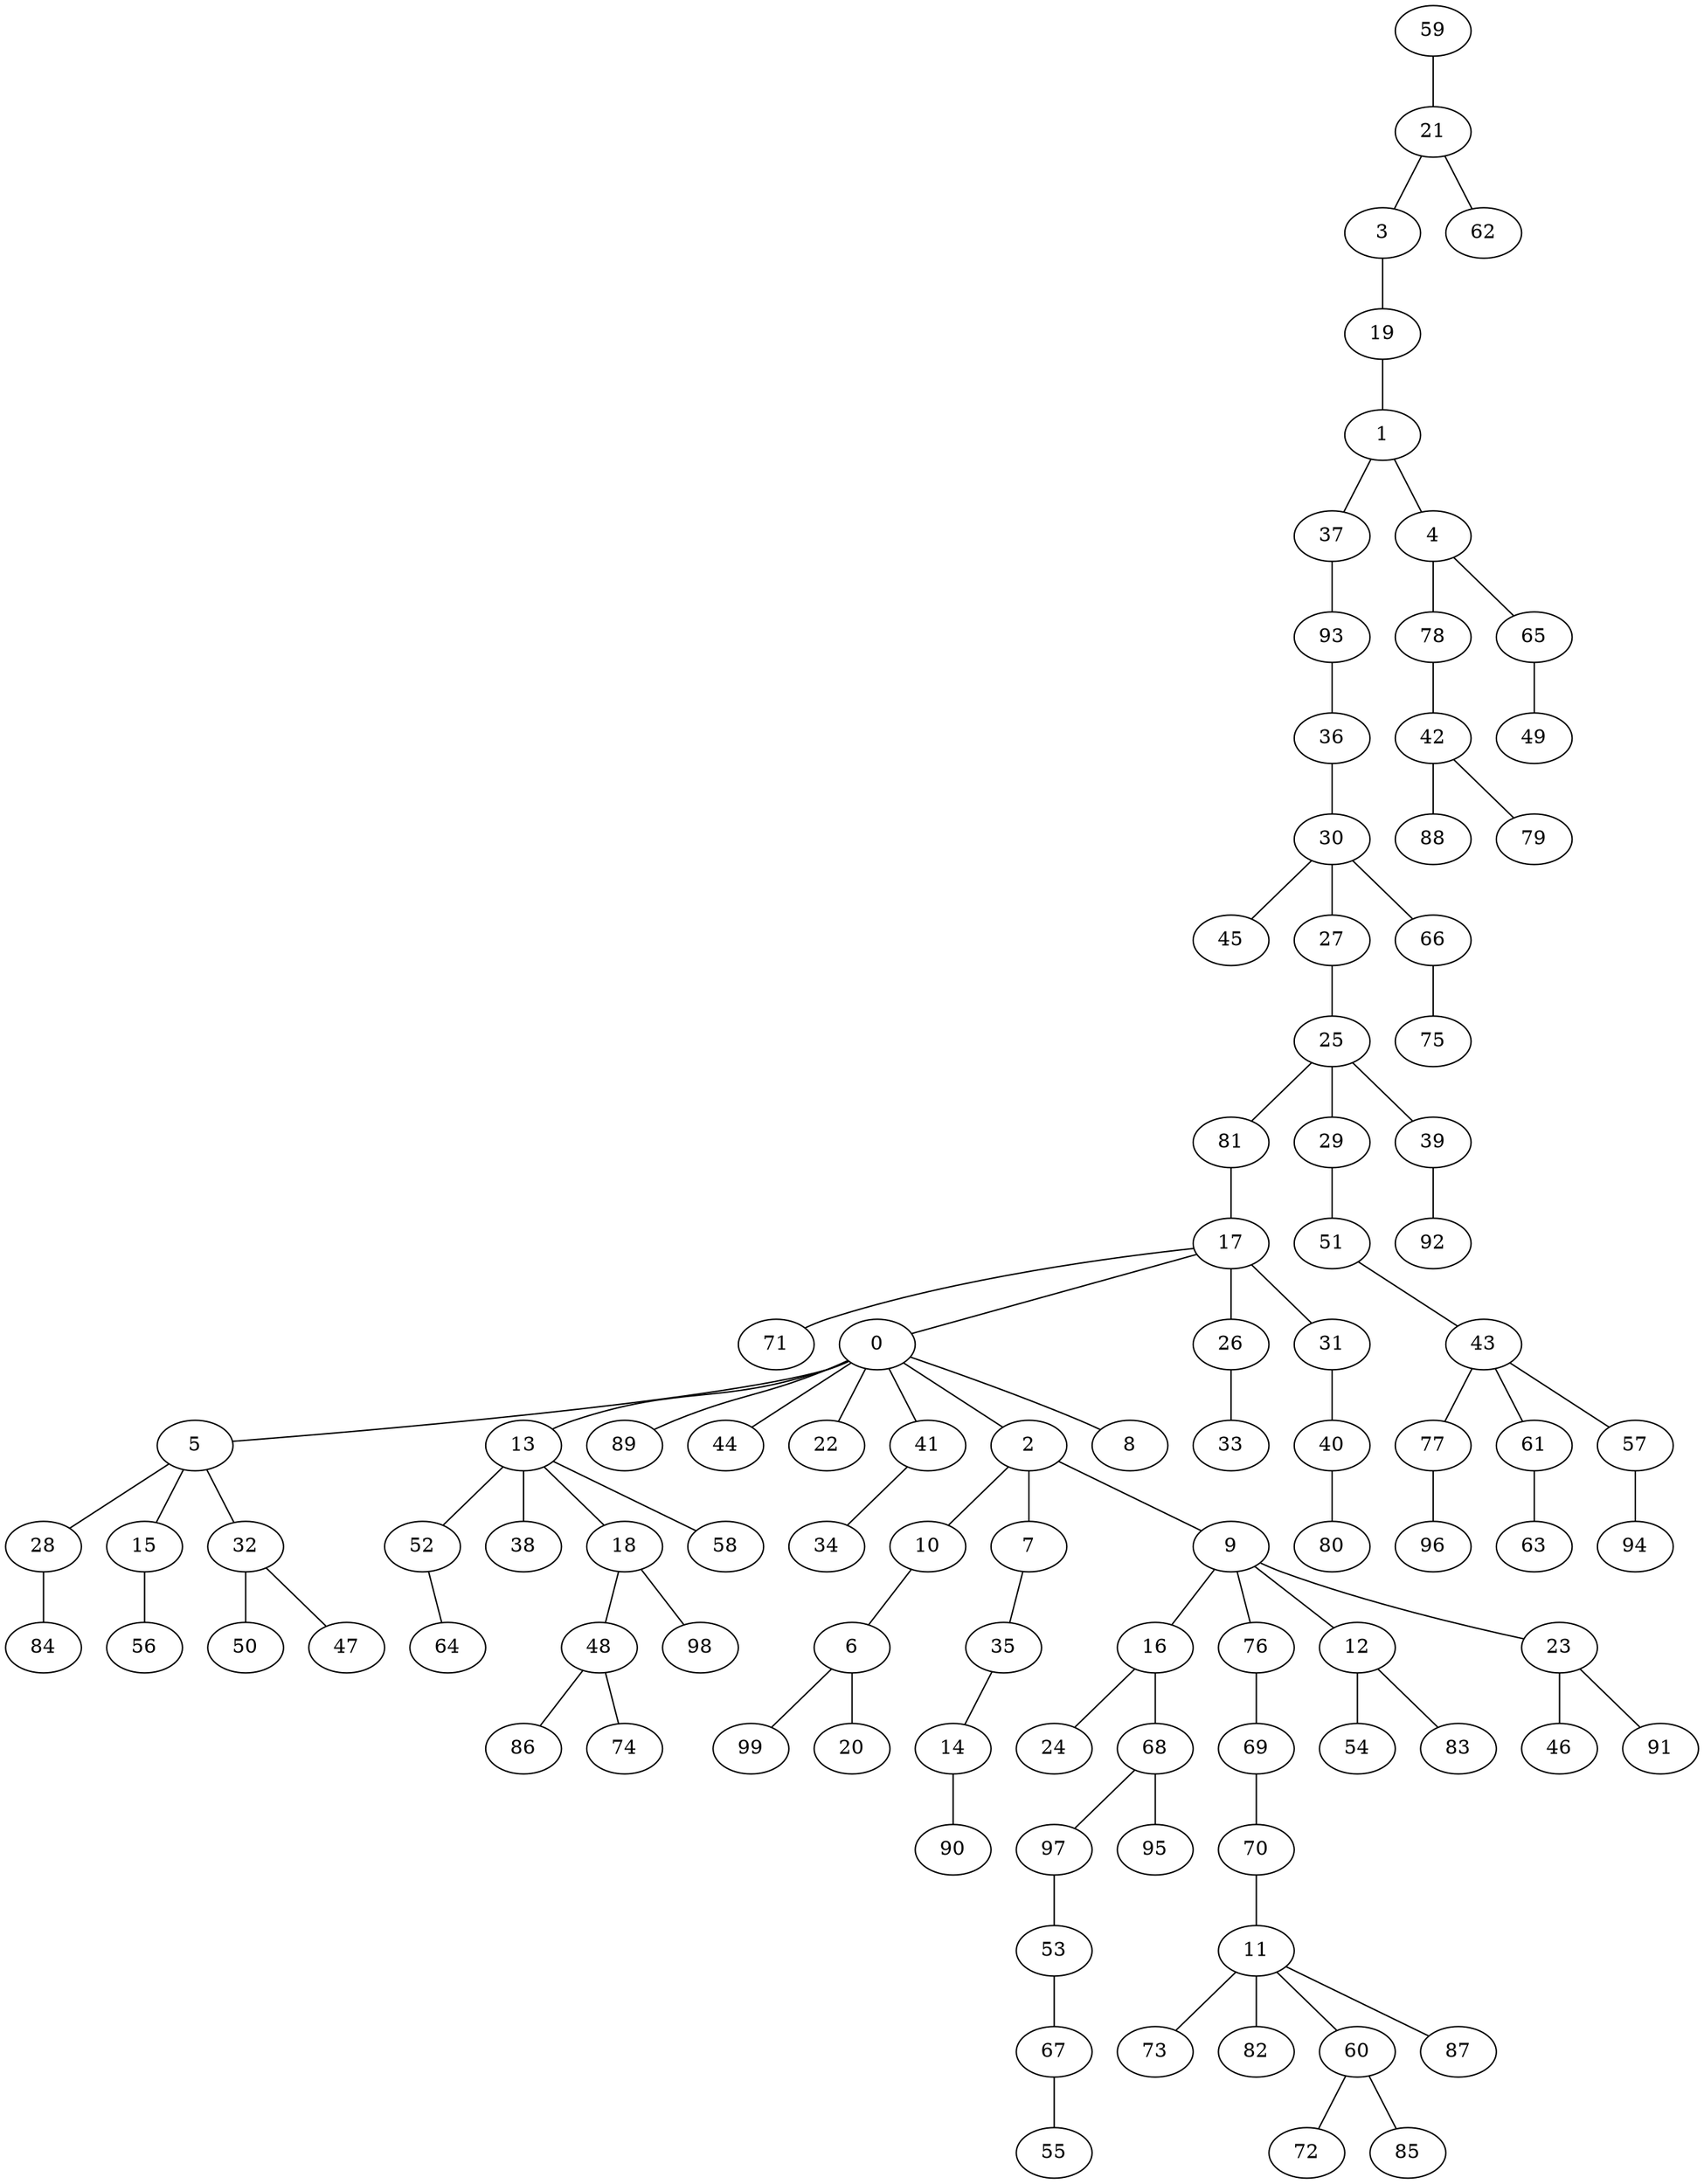 graph G {
"86";
"14";
"70";
"5";
"92";
"40";
"3";
"74";
"13";
"45";
"88";
"49";
"78";
"73";
"52";
"54";
"84";
"89";
"44";
"46";
"77";
"35";
"82";
"71";
"0";
"90";
"48";
"22";
"16";
"19";
"51";
"24";
"98";
"83";
"80";
"68";
"97";
"17";
"67";
"64";
"41";
"72";
"61";
"37";
"81";
"10";
"56";
"96";
"53";
"50";
"76";
"59";
"6";
"65";
"75";
"25";
"60";
"93";
"85";
"38";
"26";
"99";
"21";
"4";
"29";
"30";
"31";
"47";
"42";
"28";
"18";
"27";
"11";
"95";
"39";
"36";
"15";
"66";
"57";
"1";
"69";
"32";
"20";
"94";
"34";
"43";
"63";
"33";
"79";
"7";
"12";
"62";
"87";
"9";
"2";
"91";
"55";
"23";
"8";
"58";
    "48" -- "74";
    "1" -- "37";
    "36" -- "30";
    "4" -- "78";
    "3" -- "19";
    "25" -- "39";
    "28" -- "84";
    "0" -- "2";
    "13" -- "58";
    "9" -- "76";
    "21" -- "3";
    "2" -- "10";
    "25" -- "81";
    "70" -- "11";
    "37" -- "93";
    "15" -- "56";
    "66" -- "75";
    "5" -- "15";
    "12" -- "83";
    "41" -- "34";
    "17" -- "31";
    "11" -- "82";
    "12" -- "54";
    "17" -- "26";
    "29" -- "51";
    "6" -- "20";
    "2" -- "7";
    "16" -- "68";
    "0" -- "5";
    "35" -- "14";
    "2" -- "9";
    "5" -- "28";
    "11" -- "73";
    "0" -- "41";
    "19" -- "1";
    "57" -- "94";
    "31" -- "40";
    "43" -- "77";
    "42" -- "79";
    "0" -- "8";
    "11" -- "60";
    "32" -- "50";
    "52" -- "64";
    "60" -- "72";
    "5" -- "32";
    "17" -- "0";
    "18" -- "48";
    "25" -- "29";
    "16" -- "24";
    "13" -- "52";
    "6" -- "99";
    "13" -- "18";
    "60" -- "85";
    "78" -- "42";
    "9" -- "16";
    "9" -- "23";
    "0" -- "89";
    "81" -- "17";
    "7" -- "35";
    "69" -- "70";
    "68" -- "95";
    "14" -- "90";
    "30" -- "45";
    "68" -- "97";
    "0" -- "22";
    "53" -- "67";
    "27" -- "25";
    "76" -- "69";
    "61" -- "63";
    "30" -- "27";
    "11" -- "87";
    "59" -- "21";
    "42" -- "88";
    "4" -- "65";
    "13" -- "38";
    "1" -- "4";
    "10" -- "6";
    "97" -- "53";
    "43" -- "57";
    "18" -- "98";
    "40" -- "80";
    "30" -- "66";
    "93" -- "36";
    "17" -- "71";
    "26" -- "33";
    "43" -- "61";
    "0" -- "13";
    "9" -- "12";
    "67" -- "55";
    "48" -- "86";
    "23" -- "91";
    "77" -- "96";
    "39" -- "92";
    "0" -- "44";
    "32" -- "47";
    "65" -- "49";
    "51" -- "43";
    "23" -- "46";
    "21" -- "62";
}
